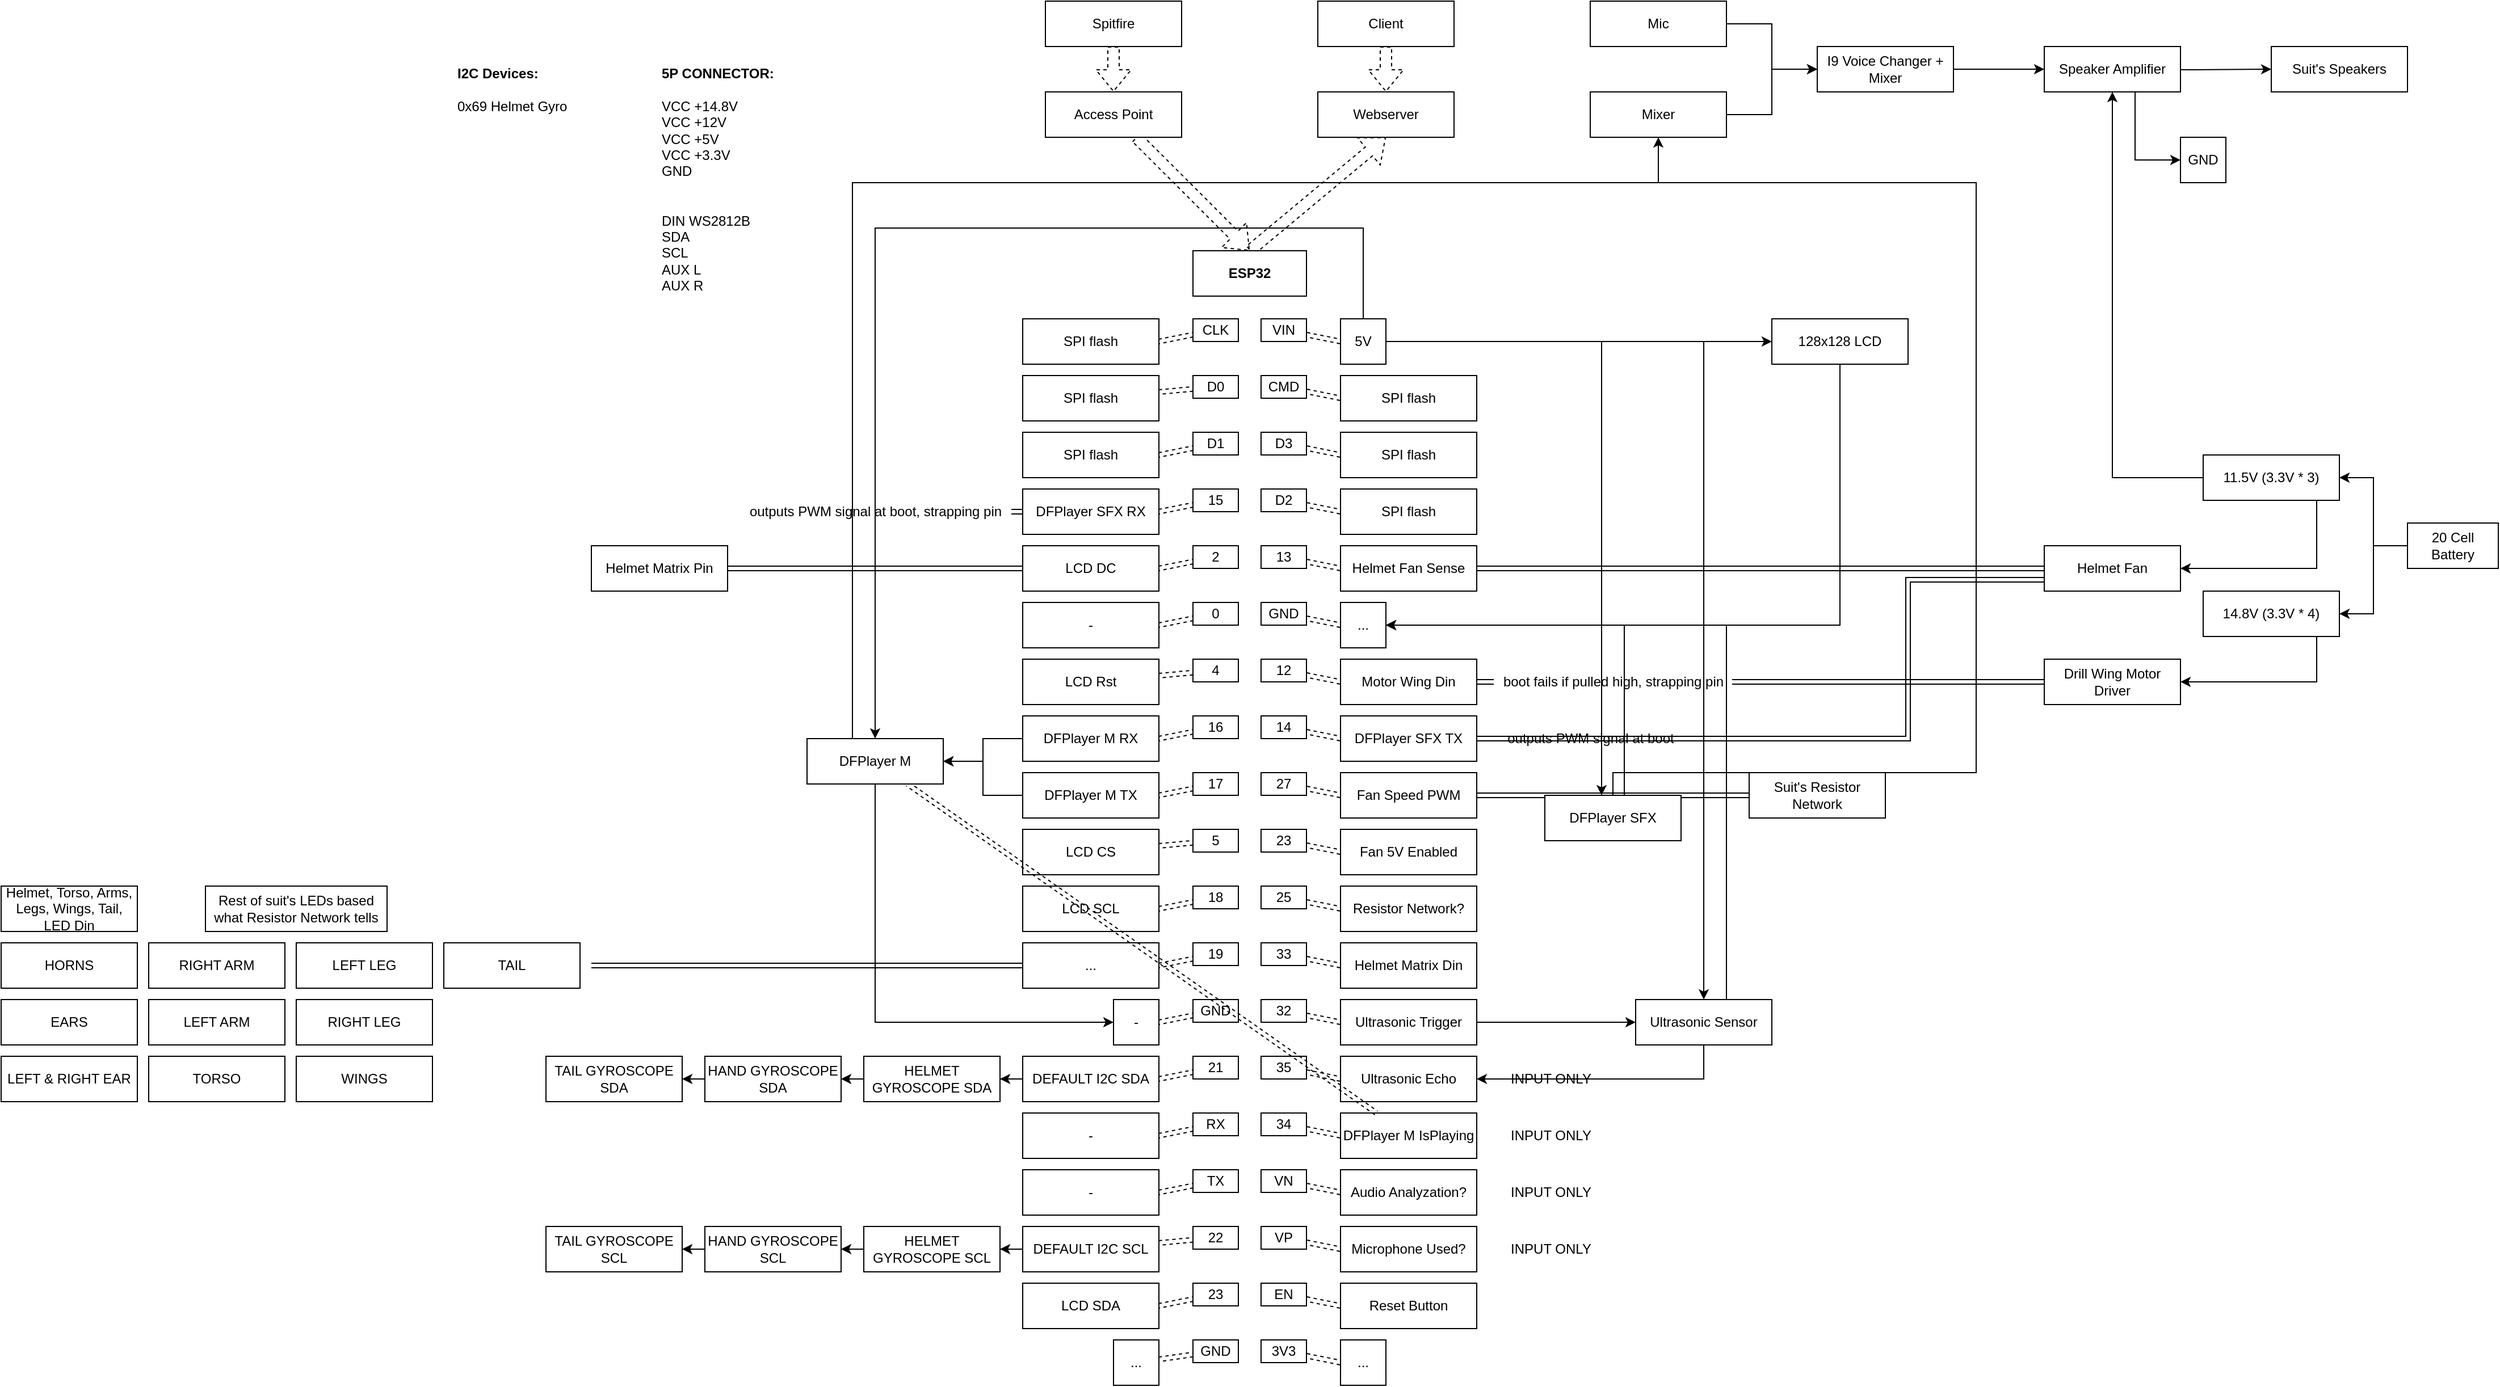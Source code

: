<mxfile version="16.0.2" type="device"><diagram id="xG5b9hgn51HWN0RD7CP0" name="Schematic"><mxGraphModel dx="1221" dy="776" grid="1" gridSize="10" guides="1" tooltips="1" connect="1" arrows="1" fold="1" page="1" pageScale="1" pageWidth="1100" pageHeight="850" math="0" shadow="0"><root><mxCell id="0"/><mxCell id="1" parent="0"/><mxCell id="mR4XCQ-m7aY48DyKNwyh-4" style="edgeStyle=orthogonalEdgeStyle;rounded=0;orthogonalLoop=1;jettySize=auto;html=1;entryX=1;entryY=0.5;entryDx=0;entryDy=0;" parent="1" source="SXENgwIJlV3gbhvqH76S-3" target="gPmrn4O5xF7TQwPcK7_Q-65" edge="1"><mxGeometry relative="1" as="geometry"><Array as="points"><mxPoint x="1620" y="630"/></Array></mxGeometry></mxCell><mxCell id="SXENgwIJlV3gbhvqH76S-3" value="128x128 LCD" style="rounded=0;whiteSpace=wrap;html=1;" parent="1" vertex="1"><mxGeometry x="1560" y="360" width="120" height="40" as="geometry"/></mxCell><mxCell id="s-KEDP9emDmCXc2u9mx8-63" style="edgeStyle=orthogonalEdgeStyle;rounded=0;orthogonalLoop=1;jettySize=auto;html=1;entryX=1;entryY=0.5;entryDx=0;entryDy=0;endArrow=classic;endFill=1;" parent="1" source="SXENgwIJlV3gbhvqH76S-5" target="gPmrn4O5xF7TQwPcK7_Q-65" edge="1"><mxGeometry relative="1" as="geometry"><Array as="points"><mxPoint x="1520" y="630"/></Array></mxGeometry></mxCell><mxCell id="s-KEDP9emDmCXc2u9mx8-71" style="edgeStyle=orthogonalEdgeStyle;rounded=0;orthogonalLoop=1;jettySize=auto;html=1;entryX=1;entryY=0.5;entryDx=0;entryDy=0;endArrow=classic;endFill=1;" parent="1" source="SXENgwIJlV3gbhvqH76S-5" target="gPmrn4O5xF7TQwPcK7_Q-74" edge="1"><mxGeometry relative="1" as="geometry"><Array as="points"><mxPoint x="1500" y="1030"/></Array></mxGeometry></mxCell><mxCell id="SXENgwIJlV3gbhvqH76S-5" value="Ultrasonic Sensor&lt;br&gt;" style="rounded=0;whiteSpace=wrap;html=1;" parent="1" vertex="1"><mxGeometry x="1440" y="960" width="120" height="40" as="geometry"/></mxCell><mxCell id="SXENgwIJlV3gbhvqH76S-9" value="Helmet Matrix Pin" style="rounded=0;whiteSpace=wrap;html=1;" parent="1" vertex="1"><mxGeometry x="520" y="560" width="120" height="40" as="geometry"/></mxCell><mxCell id="SXENgwIJlV3gbhvqH76S-10" value="Suit's Resistor Network" style="rounded=0;whiteSpace=wrap;html=1;" parent="1" vertex="1"><mxGeometry x="1540" y="760" width="120" height="40" as="geometry"/></mxCell><mxCell id="SXENgwIJlV3gbhvqH76S-11" value="Rest of suit's LEDs based what Resistor Network tells" style="rounded=0;whiteSpace=wrap;html=1;" parent="1" vertex="1"><mxGeometry x="180" y="860" width="160" height="40" as="geometry"/></mxCell><mxCell id="SXENgwIJlV3gbhvqH76S-21" value="Webserver" style="rounded=0;whiteSpace=wrap;html=1;" parent="1" vertex="1"><mxGeometry x="1160" y="160" width="120" height="40" as="geometry"/></mxCell><mxCell id="SXENgwIJlV3gbhvqH76S-24" value="Suit's Speakers" style="rounded=0;whiteSpace=wrap;html=1;" parent="1" vertex="1"><mxGeometry x="2000" y="120" width="120" height="40" as="geometry"/></mxCell><mxCell id="SXENgwIJlV3gbhvqH76S-30" value="Helmet Fan" style="rounded=0;whiteSpace=wrap;html=1;" parent="1" vertex="1"><mxGeometry x="1800" y="560" width="120" height="40" as="geometry"/></mxCell><mxCell id="SXENgwIJlV3gbhvqH76S-31" value="Drill Wing Motor&lt;br&gt;Driver" style="rounded=0;whiteSpace=wrap;html=1;" parent="1" vertex="1"><mxGeometry x="1800" y="660" width="120" height="40" as="geometry"/></mxCell><mxCell id="s-KEDP9emDmCXc2u9mx8-62" style="edgeStyle=none;shape=link;rounded=0;orthogonalLoop=1;jettySize=auto;html=1;entryX=1;entryY=0.5;entryDx=0;entryDy=0;dashed=1;endArrow=classic;endFill=1;" parent="1" source="gPmrn4O5xF7TQwPcK7_Q-1" target="gPmrn4O5xF7TQwPcK7_Q-45" edge="1"><mxGeometry relative="1" as="geometry"/></mxCell><mxCell id="gPmrn4O5xF7TQwPcK7_Q-1" value="CLK" style="rounded=0;whiteSpace=wrap;html=1;" parent="1" vertex="1"><mxGeometry x="1050" y="360" width="40" height="20" as="geometry"/></mxCell><mxCell id="s-KEDP9emDmCXc2u9mx8-61" style="edgeStyle=none;shape=link;rounded=0;orthogonalLoop=1;jettySize=auto;html=1;dashed=1;endArrow=classic;endFill=1;" parent="1" source="gPmrn4O5xF7TQwPcK7_Q-2" target="gPmrn4O5xF7TQwPcK7_Q-44" edge="1"><mxGeometry relative="1" as="geometry"/></mxCell><mxCell id="gPmrn4O5xF7TQwPcK7_Q-2" value="D0" style="rounded=0;whiteSpace=wrap;html=1;" parent="1" vertex="1"><mxGeometry x="1050" y="410" width="40" height="20" as="geometry"/></mxCell><mxCell id="s-KEDP9emDmCXc2u9mx8-59" style="edgeStyle=none;shape=link;rounded=0;orthogonalLoop=1;jettySize=auto;html=1;entryX=1;entryY=0.5;entryDx=0;entryDy=0;dashed=1;endArrow=classic;endFill=1;" parent="1" source="gPmrn4O5xF7TQwPcK7_Q-3" target="gPmrn4O5xF7TQwPcK7_Q-41" edge="1"><mxGeometry relative="1" as="geometry"/></mxCell><mxCell id="gPmrn4O5xF7TQwPcK7_Q-3" value="15" style="rounded=0;whiteSpace=wrap;html=1;" parent="1" vertex="1"><mxGeometry x="1050" y="510" width="40" height="20" as="geometry"/></mxCell><mxCell id="s-KEDP9emDmCXc2u9mx8-60" style="edgeStyle=none;shape=link;rounded=0;orthogonalLoop=1;jettySize=auto;html=1;entryX=1;entryY=0.5;entryDx=0;entryDy=0;dashed=1;endArrow=classic;endFill=1;" parent="1" source="gPmrn4O5xF7TQwPcK7_Q-4" target="gPmrn4O5xF7TQwPcK7_Q-43" edge="1"><mxGeometry relative="1" as="geometry"/></mxCell><mxCell id="gPmrn4O5xF7TQwPcK7_Q-4" value="D1" style="rounded=0;whiteSpace=wrap;html=1;" parent="1" vertex="1"><mxGeometry x="1050" y="460" width="40" height="20" as="geometry"/></mxCell><mxCell id="s-KEDP9emDmCXc2u9mx8-58" style="edgeStyle=none;shape=link;rounded=0;orthogonalLoop=1;jettySize=auto;html=1;entryX=1;entryY=0.5;entryDx=0;entryDy=0;dashed=1;endArrow=classic;endFill=1;" parent="1" source="gPmrn4O5xF7TQwPcK7_Q-5" target="gPmrn4O5xF7TQwPcK7_Q-46" edge="1"><mxGeometry relative="1" as="geometry"/></mxCell><mxCell id="gPmrn4O5xF7TQwPcK7_Q-5" value="2" style="rounded=0;whiteSpace=wrap;html=1;" parent="1" vertex="1"><mxGeometry x="1050" y="560" width="40" height="20" as="geometry"/></mxCell><mxCell id="s-KEDP9emDmCXc2u9mx8-56" style="edgeStyle=none;shape=link;rounded=0;orthogonalLoop=1;jettySize=auto;html=1;dashed=1;endArrow=classic;endFill=1;" parent="1" source="gPmrn4O5xF7TQwPcK7_Q-6" target="gPmrn4O5xF7TQwPcK7_Q-48" edge="1"><mxGeometry relative="1" as="geometry"/></mxCell><mxCell id="gPmrn4O5xF7TQwPcK7_Q-6" value="4" style="rounded=0;whiteSpace=wrap;html=1;" parent="1" vertex="1"><mxGeometry x="1050" y="660" width="40" height="20" as="geometry"/></mxCell><mxCell id="s-KEDP9emDmCXc2u9mx8-54" style="edgeStyle=none;shape=link;rounded=0;orthogonalLoop=1;jettySize=auto;html=1;entryX=1;entryY=0.5;entryDx=0;entryDy=0;dashed=1;endArrow=classic;endFill=1;" parent="1" source="gPmrn4O5xF7TQwPcK7_Q-7" target="gPmrn4O5xF7TQwPcK7_Q-52" edge="1"><mxGeometry relative="1" as="geometry"/></mxCell><mxCell id="gPmrn4O5xF7TQwPcK7_Q-7" value="17" style="rounded=0;whiteSpace=wrap;html=1;" parent="1" vertex="1"><mxGeometry x="1050" y="760" width="40" height="20" as="geometry"/></mxCell><mxCell id="s-KEDP9emDmCXc2u9mx8-55" style="edgeStyle=none;shape=link;rounded=0;orthogonalLoop=1;jettySize=auto;html=1;entryX=1;entryY=0.5;entryDx=0;entryDy=0;dashed=1;endArrow=classic;endFill=1;" parent="1" source="gPmrn4O5xF7TQwPcK7_Q-8" target="gPmrn4O5xF7TQwPcK7_Q-47" edge="1"><mxGeometry relative="1" as="geometry"/></mxCell><mxCell id="gPmrn4O5xF7TQwPcK7_Q-8" value="16" style="rounded=0;whiteSpace=wrap;html=1;" parent="1" vertex="1"><mxGeometry x="1050" y="710" width="40" height="20" as="geometry"/></mxCell><mxCell id="s-KEDP9emDmCXc2u9mx8-53" style="edgeStyle=none;shape=link;rounded=0;orthogonalLoop=1;jettySize=auto;html=1;dashed=1;endArrow=classic;endFill=1;" parent="1" source="gPmrn4O5xF7TQwPcK7_Q-9" target="gPmrn4O5xF7TQwPcK7_Q-51" edge="1"><mxGeometry relative="1" as="geometry"/></mxCell><mxCell id="gPmrn4O5xF7TQwPcK7_Q-9" value="5" style="rounded=0;whiteSpace=wrap;html=1;" parent="1" vertex="1"><mxGeometry x="1050" y="810" width="40" height="20" as="geometry"/></mxCell><mxCell id="s-KEDP9emDmCXc2u9mx8-52" style="edgeStyle=none;shape=link;rounded=0;orthogonalLoop=1;jettySize=auto;html=1;entryX=1;entryY=0.5;entryDx=0;entryDy=0;dashed=1;endArrow=classic;endFill=1;" parent="1" source="gPmrn4O5xF7TQwPcK7_Q-10" target="gPmrn4O5xF7TQwPcK7_Q-50" edge="1"><mxGeometry relative="1" as="geometry"/></mxCell><mxCell id="gPmrn4O5xF7TQwPcK7_Q-10" value="18" style="rounded=0;whiteSpace=wrap;html=1;" parent="1" vertex="1"><mxGeometry x="1050" y="860" width="40" height="20" as="geometry"/></mxCell><mxCell id="s-KEDP9emDmCXc2u9mx8-36" style="edgeStyle=none;shape=link;rounded=0;orthogonalLoop=1;jettySize=auto;html=1;entryX=1;entryY=0.5;entryDx=0;entryDy=0;dashed=1;endArrow=classic;endFill=1;" parent="1" source="gPmrn4O5xF7TQwPcK7_Q-11" target="gPmrn4O5xF7TQwPcK7_Q-54" edge="1"><mxGeometry relative="1" as="geometry"/></mxCell><mxCell id="gPmrn4O5xF7TQwPcK7_Q-11" value="GND" style="rounded=0;whiteSpace=wrap;html=1;" parent="1" vertex="1"><mxGeometry x="1050" y="960" width="40" height="20" as="geometry"/></mxCell><mxCell id="s-KEDP9emDmCXc2u9mx8-51" style="edgeStyle=none;shape=link;rounded=0;orthogonalLoop=1;jettySize=auto;html=1;entryX=1;entryY=0.5;entryDx=0;entryDy=0;dashed=1;endArrow=classic;endFill=1;" parent="1" source="gPmrn4O5xF7TQwPcK7_Q-12" target="gPmrn4O5xF7TQwPcK7_Q-55" edge="1"><mxGeometry relative="1" as="geometry"/></mxCell><mxCell id="gPmrn4O5xF7TQwPcK7_Q-12" value="19" style="rounded=0;whiteSpace=wrap;html=1;" parent="1" vertex="1"><mxGeometry x="1050" y="910" width="40" height="20" as="geometry"/></mxCell><mxCell id="s-KEDP9emDmCXc2u9mx8-38" style="edgeStyle=none;shape=link;rounded=0;orthogonalLoop=1;jettySize=auto;html=1;entryX=1;entryY=0.5;entryDx=0;entryDy=0;dashed=1;endArrow=classic;endFill=1;" parent="1" source="gPmrn4O5xF7TQwPcK7_Q-13" target="gPmrn4O5xF7TQwPcK7_Q-53" edge="1"><mxGeometry relative="1" as="geometry"/></mxCell><mxCell id="gPmrn4O5xF7TQwPcK7_Q-13" value="21" style="rounded=0;whiteSpace=wrap;html=1;" parent="1" vertex="1"><mxGeometry x="1050" y="1010" width="40" height="20" as="geometry"/></mxCell><mxCell id="s-KEDP9emDmCXc2u9mx8-39" style="edgeStyle=none;shape=link;rounded=0;orthogonalLoop=1;jettySize=auto;html=1;entryX=1;entryY=0.5;entryDx=0;entryDy=0;dashed=1;endArrow=classic;endFill=1;" parent="1" source="gPmrn4O5xF7TQwPcK7_Q-14" target="gPmrn4O5xF7TQwPcK7_Q-58" edge="1"><mxGeometry relative="1" as="geometry"/></mxCell><mxCell id="gPmrn4O5xF7TQwPcK7_Q-14" value="RX" style="rounded=0;whiteSpace=wrap;html=1;" parent="1" vertex="1"><mxGeometry x="1050" y="1060" width="40" height="20" as="geometry"/></mxCell><mxCell id="s-KEDP9emDmCXc2u9mx8-41" style="edgeStyle=none;shape=link;rounded=0;orthogonalLoop=1;jettySize=auto;html=1;dashed=1;endArrow=classic;endFill=1;" parent="1" source="gPmrn4O5xF7TQwPcK7_Q-15" target="gPmrn4O5xF7TQwPcK7_Q-56" edge="1"><mxGeometry relative="1" as="geometry"/></mxCell><mxCell id="gPmrn4O5xF7TQwPcK7_Q-15" value="22" style="rounded=0;whiteSpace=wrap;html=1;" parent="1" vertex="1"><mxGeometry x="1050" y="1160" width="40" height="20" as="geometry"/></mxCell><mxCell id="s-KEDP9emDmCXc2u9mx8-40" style="edgeStyle=none;shape=link;rounded=0;orthogonalLoop=1;jettySize=auto;html=1;entryX=1;entryY=0.5;entryDx=0;entryDy=0;dashed=1;endArrow=classic;endFill=1;" parent="1" source="gPmrn4O5xF7TQwPcK7_Q-16" target="gPmrn4O5xF7TQwPcK7_Q-57" edge="1"><mxGeometry relative="1" as="geometry"/></mxCell><mxCell id="gPmrn4O5xF7TQwPcK7_Q-16" value="TX" style="rounded=0;whiteSpace=wrap;html=1;" parent="1" vertex="1"><mxGeometry x="1050" y="1110" width="40" height="20" as="geometry"/></mxCell><mxCell id="s-KEDP9emDmCXc2u9mx8-43" style="edgeStyle=none;shape=link;rounded=0;orthogonalLoop=1;jettySize=auto;html=1;dashed=1;endArrow=classic;endFill=1;" parent="1" source="gPmrn4O5xF7TQwPcK7_Q-17" target="gPmrn4O5xF7TQwPcK7_Q-60" edge="1"><mxGeometry relative="1" as="geometry"/></mxCell><mxCell id="gPmrn4O5xF7TQwPcK7_Q-17" value="GND" style="rounded=0;whiteSpace=wrap;html=1;" parent="1" vertex="1"><mxGeometry x="1050" y="1260" width="40" height="20" as="geometry"/></mxCell><mxCell id="s-KEDP9emDmCXc2u9mx8-42" style="edgeStyle=none;shape=link;rounded=0;orthogonalLoop=1;jettySize=auto;html=1;entryX=1;entryY=0.5;entryDx=0;entryDy=0;dashed=1;endArrow=classic;endFill=1;" parent="1" source="gPmrn4O5xF7TQwPcK7_Q-18" target="gPmrn4O5xF7TQwPcK7_Q-61" edge="1"><mxGeometry relative="1" as="geometry"/></mxCell><mxCell id="gPmrn4O5xF7TQwPcK7_Q-18" value="23" style="rounded=0;whiteSpace=wrap;html=1;" parent="1" vertex="1"><mxGeometry x="1050" y="1210" width="40" height="20" as="geometry"/></mxCell><mxCell id="s-KEDP9emDmCXc2u9mx8-23" style="edgeStyle=none;shape=link;rounded=0;orthogonalLoop=1;jettySize=auto;html=1;entryX=0;entryY=0.5;entryDx=0;entryDy=0;dashed=1;endArrow=classic;endFill=1;" parent="1" source="gPmrn4O5xF7TQwPcK7_Q-19" target="gPmrn4O5xF7TQwPcK7_Q-64" edge="1"><mxGeometry relative="1" as="geometry"/></mxCell><mxCell id="gPmrn4O5xF7TQwPcK7_Q-19" value="VIN" style="rounded=0;whiteSpace=wrap;html=1;" parent="1" vertex="1"><mxGeometry x="1110" y="360" width="40" height="20" as="geometry"/></mxCell><mxCell id="s-KEDP9emDmCXc2u9mx8-21" style="edgeStyle=none;shape=link;rounded=0;orthogonalLoop=1;jettySize=auto;html=1;entryX=0;entryY=0.5;entryDx=0;entryDy=0;dashed=1;endArrow=classic;endFill=1;" parent="1" source="gPmrn4O5xF7TQwPcK7_Q-20" target="gPmrn4O5xF7TQwPcK7_Q-63" edge="1"><mxGeometry relative="1" as="geometry"/></mxCell><mxCell id="gPmrn4O5xF7TQwPcK7_Q-20" value="CMD" style="rounded=0;whiteSpace=wrap;html=1;" parent="1" vertex="1"><mxGeometry x="1110" y="410" width="40" height="20" as="geometry"/></mxCell><mxCell id="s-KEDP9emDmCXc2u9mx8-25" style="edgeStyle=none;shape=link;rounded=0;orthogonalLoop=1;jettySize=auto;html=1;entryX=0;entryY=0.5;entryDx=0;entryDy=0;dashed=1;endArrow=classic;endFill=1;" parent="1" source="gPmrn4O5xF7TQwPcK7_Q-21" target="gPmrn4O5xF7TQwPcK7_Q-67" edge="1"><mxGeometry relative="1" as="geometry"/></mxCell><mxCell id="gPmrn4O5xF7TQwPcK7_Q-21" value="D2" style="rounded=0;whiteSpace=wrap;html=1;" parent="1" vertex="1"><mxGeometry x="1110" y="510" width="40" height="20" as="geometry"/></mxCell><mxCell id="s-KEDP9emDmCXc2u9mx8-22" style="edgeStyle=none;shape=link;rounded=0;orthogonalLoop=1;jettySize=auto;html=1;entryX=0;entryY=0.5;entryDx=0;entryDy=0;dashed=1;endArrow=classic;endFill=1;" parent="1" source="gPmrn4O5xF7TQwPcK7_Q-22" target="gPmrn4O5xF7TQwPcK7_Q-62" edge="1"><mxGeometry relative="1" as="geometry"/></mxCell><mxCell id="gPmrn4O5xF7TQwPcK7_Q-22" value="D3" style="rounded=0;whiteSpace=wrap;html=1;" parent="1" vertex="1"><mxGeometry x="1110" y="460" width="40" height="20" as="geometry"/></mxCell><mxCell id="s-KEDP9emDmCXc2u9mx8-26" style="edgeStyle=none;shape=link;rounded=0;orthogonalLoop=1;jettySize=auto;html=1;entryX=0;entryY=0.5;entryDx=0;entryDy=0;dashed=1;endArrow=classic;endFill=1;" parent="1" source="gPmrn4O5xF7TQwPcK7_Q-23" target="gPmrn4O5xF7TQwPcK7_Q-66" edge="1"><mxGeometry relative="1" as="geometry"/></mxCell><mxCell id="gPmrn4O5xF7TQwPcK7_Q-23" value="13" style="rounded=0;whiteSpace=wrap;html=1;" parent="1" vertex="1"><mxGeometry x="1110" y="560" width="40" height="20" as="geometry"/></mxCell><mxCell id="s-KEDP9emDmCXc2u9mx8-27" style="edgeStyle=none;shape=link;rounded=0;orthogonalLoop=1;jettySize=auto;html=1;entryX=0;entryY=0.5;entryDx=0;entryDy=0;dashed=1;endArrow=classic;endFill=1;" parent="1" source="gPmrn4O5xF7TQwPcK7_Q-24" target="gPmrn4O5xF7TQwPcK7_Q-65" edge="1"><mxGeometry relative="1" as="geometry"/></mxCell><mxCell id="gPmrn4O5xF7TQwPcK7_Q-24" value="GND" style="rounded=0;whiteSpace=wrap;html=1;" parent="1" vertex="1"><mxGeometry x="1110" y="610" width="40" height="20" as="geometry"/></mxCell><mxCell id="s-KEDP9emDmCXc2u9mx8-29" style="edgeStyle=none;shape=link;rounded=0;orthogonalLoop=1;jettySize=auto;html=1;entryX=0;entryY=0.5;entryDx=0;entryDy=0;dashed=1;endArrow=classic;endFill=1;" parent="1" source="gPmrn4O5xF7TQwPcK7_Q-25" target="gPmrn4O5xF7TQwPcK7_Q-69" edge="1"><mxGeometry relative="1" as="geometry"/></mxCell><mxCell id="gPmrn4O5xF7TQwPcK7_Q-25" value="14" style="rounded=0;whiteSpace=wrap;html=1;" parent="1" vertex="1"><mxGeometry x="1110" y="710" width="40" height="20" as="geometry"/></mxCell><mxCell id="s-KEDP9emDmCXc2u9mx8-28" style="edgeStyle=none;shape=link;rounded=0;orthogonalLoop=1;jettySize=auto;html=1;entryX=0;entryY=0.5;entryDx=0;entryDy=0;dashed=1;endArrow=classic;endFill=1;" parent="1" source="gPmrn4O5xF7TQwPcK7_Q-26" target="gPmrn4O5xF7TQwPcK7_Q-71" edge="1"><mxGeometry relative="1" as="geometry"/></mxCell><mxCell id="gPmrn4O5xF7TQwPcK7_Q-26" value="12" style="rounded=0;whiteSpace=wrap;html=1;" parent="1" vertex="1"><mxGeometry x="1110" y="660" width="40" height="20" as="geometry"/></mxCell><mxCell id="s-KEDP9emDmCXc2u9mx8-31" style="edgeStyle=none;shape=link;rounded=0;orthogonalLoop=1;jettySize=auto;html=1;entryX=0;entryY=0.5;entryDx=0;entryDy=0;dashed=1;endArrow=classic;endFill=1;" parent="1" source="gPmrn4O5xF7TQwPcK7_Q-27" target="gPmrn4O5xF7TQwPcK7_Q-68" edge="1"><mxGeometry relative="1" as="geometry"/></mxCell><mxCell id="gPmrn4O5xF7TQwPcK7_Q-27" value="27" style="rounded=0;whiteSpace=wrap;html=1;" parent="1" vertex="1"><mxGeometry x="1110" y="760" width="40" height="20" as="geometry"/></mxCell><mxCell id="s-KEDP9emDmCXc2u9mx8-32" style="edgeStyle=none;shape=link;rounded=0;orthogonalLoop=1;jettySize=auto;html=1;entryX=0;entryY=0.5;entryDx=0;entryDy=0;dashed=1;endArrow=classic;endFill=1;" parent="1" source="gPmrn4O5xF7TQwPcK7_Q-28" target="gPmrn4O5xF7TQwPcK7_Q-73" edge="1"><mxGeometry relative="1" as="geometry"/></mxCell><mxCell id="gPmrn4O5xF7TQwPcK7_Q-28" value="23" style="rounded=0;whiteSpace=wrap;html=1;" parent="1" vertex="1"><mxGeometry x="1110" y="810" width="40" height="20" as="geometry"/></mxCell><mxCell id="s-KEDP9emDmCXc2u9mx8-34" style="edgeStyle=none;shape=link;rounded=0;orthogonalLoop=1;jettySize=auto;html=1;entryX=0;entryY=0.5;entryDx=0;entryDy=0;dashed=1;endArrow=classic;endFill=1;" parent="1" source="gPmrn4O5xF7TQwPcK7_Q-29" target="gPmrn4O5xF7TQwPcK7_Q-70" edge="1"><mxGeometry relative="1" as="geometry"/></mxCell><mxCell id="gPmrn4O5xF7TQwPcK7_Q-29" value="33" style="rounded=0;whiteSpace=wrap;html=1;" parent="1" vertex="1"><mxGeometry x="1110" y="910" width="40" height="20" as="geometry"/></mxCell><mxCell id="s-KEDP9emDmCXc2u9mx8-33" style="edgeStyle=none;shape=link;rounded=0;orthogonalLoop=1;jettySize=auto;html=1;entryX=0;entryY=0.5;entryDx=0;entryDy=0;dashed=1;endArrow=classic;endFill=1;" parent="1" source="gPmrn4O5xF7TQwPcK7_Q-30" target="gPmrn4O5xF7TQwPcK7_Q-72" edge="1"><mxGeometry relative="1" as="geometry"/></mxCell><mxCell id="gPmrn4O5xF7TQwPcK7_Q-30" value="25" style="rounded=0;whiteSpace=wrap;html=1;" parent="1" vertex="1"><mxGeometry x="1110" y="860" width="40" height="20" as="geometry"/></mxCell><mxCell id="s-KEDP9emDmCXc2u9mx8-35" style="edgeStyle=none;shape=link;rounded=0;orthogonalLoop=1;jettySize=auto;html=1;entryX=0;entryY=0.5;entryDx=0;entryDy=0;dashed=1;endArrow=classic;endFill=1;" parent="1" source="gPmrn4O5xF7TQwPcK7_Q-31" target="gPmrn4O5xF7TQwPcK7_Q-75" edge="1"><mxGeometry relative="1" as="geometry"/></mxCell><mxCell id="gPmrn4O5xF7TQwPcK7_Q-31" value="32" style="rounded=0;whiteSpace=wrap;html=1;" parent="1" vertex="1"><mxGeometry x="1110" y="960" width="40" height="20" as="geometry"/></mxCell><mxCell id="s-KEDP9emDmCXc2u9mx8-50" style="edgeStyle=none;shape=link;rounded=0;orthogonalLoop=1;jettySize=auto;html=1;entryX=0;entryY=0.5;entryDx=0;entryDy=0;dashed=1;endArrow=classic;endFill=1;" parent="1" source="gPmrn4O5xF7TQwPcK7_Q-32" target="gPmrn4O5xF7TQwPcK7_Q-74" edge="1"><mxGeometry relative="1" as="geometry"/></mxCell><mxCell id="gPmrn4O5xF7TQwPcK7_Q-32" value="35" style="rounded=0;whiteSpace=wrap;html=1;" parent="1" vertex="1"><mxGeometry x="1110" y="1010" width="40" height="20" as="geometry"/></mxCell><mxCell id="s-KEDP9emDmCXc2u9mx8-47" style="edgeStyle=none;shape=link;rounded=0;orthogonalLoop=1;jettySize=auto;html=1;entryX=0;entryY=0.5;entryDx=0;entryDy=0;dashed=1;endArrow=classic;endFill=1;" parent="1" source="gPmrn4O5xF7TQwPcK7_Q-33" target="gPmrn4O5xF7TQwPcK7_Q-79" edge="1"><mxGeometry relative="1" as="geometry"/></mxCell><mxCell id="gPmrn4O5xF7TQwPcK7_Q-33" value="VP" style="rounded=0;whiteSpace=wrap;html=1;" parent="1" vertex="1"><mxGeometry x="1110" y="1160" width="40" height="20" as="geometry"/></mxCell><mxCell id="s-KEDP9emDmCXc2u9mx8-48" style="edgeStyle=none;shape=link;rounded=0;orthogonalLoop=1;jettySize=auto;html=1;entryX=0;entryY=0.5;entryDx=0;entryDy=0;dashed=1;endArrow=classic;endFill=1;" parent="1" source="gPmrn4O5xF7TQwPcK7_Q-34" target="gPmrn4O5xF7TQwPcK7_Q-76" edge="1"><mxGeometry relative="1" as="geometry"/></mxCell><mxCell id="gPmrn4O5xF7TQwPcK7_Q-34" value="VN" style="rounded=0;whiteSpace=wrap;html=1;" parent="1" vertex="1"><mxGeometry x="1110" y="1110" width="40" height="20" as="geometry"/></mxCell><mxCell id="s-KEDP9emDmCXc2u9mx8-44" style="edgeStyle=none;shape=link;rounded=0;orthogonalLoop=1;jettySize=auto;html=1;entryX=0;entryY=0.5;entryDx=0;entryDy=0;dashed=1;endArrow=classic;endFill=1;" parent="1" source="gPmrn4O5xF7TQwPcK7_Q-35" target="gPmrn4O5xF7TQwPcK7_Q-80" edge="1"><mxGeometry relative="1" as="geometry"/></mxCell><mxCell id="gPmrn4O5xF7TQwPcK7_Q-35" value="3V3" style="rounded=0;whiteSpace=wrap;html=1;" parent="1" vertex="1"><mxGeometry x="1110" y="1260" width="40" height="20" as="geometry"/></mxCell><mxCell id="s-KEDP9emDmCXc2u9mx8-46" style="edgeStyle=none;shape=link;rounded=0;orthogonalLoop=1;jettySize=auto;html=1;entryX=0;entryY=0.5;entryDx=0;entryDy=0;dashed=1;endArrow=classic;endFill=1;" parent="1" source="gPmrn4O5xF7TQwPcK7_Q-36" target="gPmrn4O5xF7TQwPcK7_Q-78" edge="1"><mxGeometry relative="1" as="geometry"/></mxCell><mxCell id="gPmrn4O5xF7TQwPcK7_Q-36" value="EN" style="rounded=0;whiteSpace=wrap;html=1;" parent="1" vertex="1"><mxGeometry x="1110" y="1210" width="40" height="20" as="geometry"/></mxCell><mxCell id="s-KEDP9emDmCXc2u9mx8-49" style="edgeStyle=none;shape=link;rounded=0;orthogonalLoop=1;jettySize=auto;html=1;dashed=1;endArrow=classic;endFill=1;" parent="1" source="gPmrn4O5xF7TQwPcK7_Q-37" edge="1"><mxGeometry relative="1" as="geometry"><mxPoint x="1180" y="1080" as="targetPoint"/></mxGeometry></mxCell><mxCell id="gPmrn4O5xF7TQwPcK7_Q-37" value="34" style="rounded=0;whiteSpace=wrap;html=1;" parent="1" vertex="1"><mxGeometry x="1110" y="1060" width="40" height="20" as="geometry"/></mxCell><mxCell id="s-KEDP9emDmCXc2u9mx8-57" style="edgeStyle=none;shape=link;rounded=0;orthogonalLoop=1;jettySize=auto;html=1;entryX=1;entryY=0.5;entryDx=0;entryDy=0;dashed=1;endArrow=classic;endFill=1;" parent="1" source="gPmrn4O5xF7TQwPcK7_Q-38" target="gPmrn4O5xF7TQwPcK7_Q-49" edge="1"><mxGeometry relative="1" as="geometry"/></mxCell><mxCell id="gPmrn4O5xF7TQwPcK7_Q-38" value="0" style="rounded=0;whiteSpace=wrap;html=1;" parent="1" vertex="1"><mxGeometry x="1050" y="610" width="40" height="20" as="geometry"/></mxCell><mxCell id="s-KEDP9emDmCXc2u9mx8-66" style="rounded=0;orthogonalLoop=1;jettySize=auto;html=1;entryX=0.5;entryY=1;entryDx=0;entryDy=0;endArrow=classic;endFill=1;shape=flexArrow;dashed=1;exitX=0.5;exitY=0;exitDx=0;exitDy=0;" parent="1" source="gPmrn4O5xF7TQwPcK7_Q-40" target="SXENgwIJlV3gbhvqH76S-21" edge="1"><mxGeometry relative="1" as="geometry"/></mxCell><mxCell id="gPmrn4O5xF7TQwPcK7_Q-40" value="ESP32" style="rounded=0;whiteSpace=wrap;html=1;fontStyle=1" parent="1" vertex="1"><mxGeometry x="1050" y="300" width="100" height="40" as="geometry"/></mxCell><mxCell id="gPmrn4O5xF7TQwPcK7_Q-41" value="DFPlayer SFX RX" style="rounded=0;whiteSpace=wrap;html=1;" parent="1" vertex="1"><mxGeometry x="900" y="510" width="120" height="40" as="geometry"/></mxCell><mxCell id="gPmrn4O5xF7TQwPcK7_Q-43" value="SPI flash" style="rounded=0;whiteSpace=wrap;html=1;" parent="1" vertex="1"><mxGeometry x="900" y="460" width="120" height="40" as="geometry"/></mxCell><mxCell id="gPmrn4O5xF7TQwPcK7_Q-44" value="SPI flash" style="rounded=0;whiteSpace=wrap;html=1;" parent="1" vertex="1"><mxGeometry x="900" y="410" width="120" height="40" as="geometry"/></mxCell><mxCell id="gPmrn4O5xF7TQwPcK7_Q-45" value="SPI flash" style="rounded=0;whiteSpace=wrap;html=1;" parent="1" vertex="1"><mxGeometry x="900" y="360" width="120" height="40" as="geometry"/></mxCell><mxCell id="s-KEDP9emDmCXc2u9mx8-79" style="edgeStyle=orthogonalEdgeStyle;shape=link;rounded=0;orthogonalLoop=1;jettySize=auto;html=1;endArrow=classic;endFill=1;" parent="1" source="gPmrn4O5xF7TQwPcK7_Q-46" target="SXENgwIJlV3gbhvqH76S-9" edge="1"><mxGeometry relative="1" as="geometry"/></mxCell><mxCell id="gPmrn4O5xF7TQwPcK7_Q-46" value="LCD DC" style="rounded=0;whiteSpace=wrap;html=1;" parent="1" vertex="1"><mxGeometry x="900" y="560" width="120" height="40" as="geometry"/></mxCell><mxCell id="s-KEDP9emDmCXc2u9mx8-3" style="edgeStyle=orthogonalEdgeStyle;rounded=0;orthogonalLoop=1;jettySize=auto;html=1;entryX=1;entryY=0.5;entryDx=0;entryDy=0;" parent="1" source="gPmrn4O5xF7TQwPcK7_Q-47" target="s-KEDP9emDmCXc2u9mx8-2" edge="1"><mxGeometry relative="1" as="geometry"/></mxCell><mxCell id="gPmrn4O5xF7TQwPcK7_Q-47" value="DFPlayer M RX" style="rounded=0;whiteSpace=wrap;html=1;" parent="1" vertex="1"><mxGeometry x="900" y="710" width="120" height="40" as="geometry"/></mxCell><mxCell id="gPmrn4O5xF7TQwPcK7_Q-48" value="LCD Rst" style="rounded=0;whiteSpace=wrap;html=1;" parent="1" vertex="1"><mxGeometry x="900" y="660" width="120" height="40" as="geometry"/></mxCell><mxCell id="gPmrn4O5xF7TQwPcK7_Q-49" value="-" style="rounded=0;whiteSpace=wrap;html=1;" parent="1" vertex="1"><mxGeometry x="900" y="610" width="120" height="40" as="geometry"/></mxCell><mxCell id="gPmrn4O5xF7TQwPcK7_Q-50" value="LCD SCL" style="rounded=0;whiteSpace=wrap;html=1;" parent="1" vertex="1"><mxGeometry x="900" y="860" width="120" height="40" as="geometry"/></mxCell><mxCell id="gPmrn4O5xF7TQwPcK7_Q-51" value="LCD CS" style="rounded=0;whiteSpace=wrap;html=1;" parent="1" vertex="1"><mxGeometry x="900" y="810" width="120" height="40" as="geometry"/></mxCell><mxCell id="s-KEDP9emDmCXc2u9mx8-4" style="edgeStyle=orthogonalEdgeStyle;rounded=0;orthogonalLoop=1;jettySize=auto;html=1;entryX=1;entryY=0.5;entryDx=0;entryDy=0;" parent="1" source="gPmrn4O5xF7TQwPcK7_Q-52" target="s-KEDP9emDmCXc2u9mx8-2" edge="1"><mxGeometry relative="1" as="geometry"/></mxCell><mxCell id="gPmrn4O5xF7TQwPcK7_Q-52" value="DFPlayer M TX" style="rounded=0;whiteSpace=wrap;html=1;" parent="1" vertex="1"><mxGeometry x="900" y="760" width="120" height="40" as="geometry"/></mxCell><mxCell id="lG1OF8_UUsBSpeJO_qCO-9" value="" style="edgeStyle=orthogonalEdgeStyle;rounded=0;orthogonalLoop=1;jettySize=auto;html=1;" parent="1" source="gPmrn4O5xF7TQwPcK7_Q-53" target="lG1OF8_UUsBSpeJO_qCO-3" edge="1"><mxGeometry relative="1" as="geometry"/></mxCell><mxCell id="gPmrn4O5xF7TQwPcK7_Q-53" value="DEFAULT I2C SDA" style="rounded=0;whiteSpace=wrap;html=1;" parent="1" vertex="1"><mxGeometry x="900" y="1010" width="120" height="40" as="geometry"/></mxCell><mxCell id="gPmrn4O5xF7TQwPcK7_Q-54" value="-" style="rounded=0;whiteSpace=wrap;html=1;" parent="1" vertex="1"><mxGeometry x="980" y="960" width="40" height="40" as="geometry"/></mxCell><mxCell id="s-KEDP9emDmCXc2u9mx8-73" style="edgeStyle=orthogonalEdgeStyle;shape=link;rounded=0;orthogonalLoop=1;jettySize=auto;html=1;entryX=0;entryY=0.5;entryDx=0;entryDy=0;endArrow=classic;endFill=1;startArrow=none;" parent="1" source="gPmrn4O5xF7TQwPcK7_Q-68" target="SXENgwIJlV3gbhvqH76S-10" edge="1"><mxGeometry relative="1" as="geometry"/></mxCell><mxCell id="gPmrn4O5xF7TQwPcK7_Q-55" value="..." style="rounded=0;whiteSpace=wrap;html=1;" parent="1" vertex="1"><mxGeometry x="900" y="910" width="120" height="40" as="geometry"/></mxCell><mxCell id="lG1OF8_UUsBSpeJO_qCO-5" value="" style="edgeStyle=orthogonalEdgeStyle;rounded=0;orthogonalLoop=1;jettySize=auto;html=1;" parent="1" source="gPmrn4O5xF7TQwPcK7_Q-56" target="lG1OF8_UUsBSpeJO_qCO-2" edge="1"><mxGeometry relative="1" as="geometry"/></mxCell><mxCell id="gPmrn4O5xF7TQwPcK7_Q-56" value="DEFAULT I2C SCL" style="rounded=0;whiteSpace=wrap;html=1;" parent="1" vertex="1"><mxGeometry x="900" y="1160" width="120" height="40" as="geometry"/></mxCell><mxCell id="gPmrn4O5xF7TQwPcK7_Q-57" value="-" style="rounded=0;whiteSpace=wrap;html=1;" parent="1" vertex="1"><mxGeometry x="900" y="1110" width="120" height="40" as="geometry"/></mxCell><mxCell id="gPmrn4O5xF7TQwPcK7_Q-58" value="-" style="rounded=0;whiteSpace=wrap;html=1;" parent="1" vertex="1"><mxGeometry x="900" y="1060" width="120" height="40" as="geometry"/></mxCell><mxCell id="gPmrn4O5xF7TQwPcK7_Q-60" value="..." style="rounded=0;whiteSpace=wrap;html=1;" parent="1" vertex="1"><mxGeometry x="980" y="1260" width="40" height="40" as="geometry"/></mxCell><mxCell id="gPmrn4O5xF7TQwPcK7_Q-61" value="LCD SDA" style="rounded=0;whiteSpace=wrap;html=1;" parent="1" vertex="1"><mxGeometry x="900" y="1210" width="120" height="40" as="geometry"/></mxCell><mxCell id="gPmrn4O5xF7TQwPcK7_Q-62" value="SPI flash" style="rounded=0;whiteSpace=wrap;html=1;" parent="1" vertex="1"><mxGeometry x="1180" y="460" width="120" height="40" as="geometry"/></mxCell><mxCell id="gPmrn4O5xF7TQwPcK7_Q-63" value="SPI flash" style="rounded=0;whiteSpace=wrap;html=1;" parent="1" vertex="1"><mxGeometry x="1180" y="410" width="120" height="40" as="geometry"/></mxCell><mxCell id="mR4XCQ-m7aY48DyKNwyh-3" style="edgeStyle=orthogonalEdgeStyle;rounded=0;orthogonalLoop=1;jettySize=auto;html=1;entryX=0;entryY=0.5;entryDx=0;entryDy=0;" parent="1" source="gPmrn4O5xF7TQwPcK7_Q-64" target="SXENgwIJlV3gbhvqH76S-3" edge="1"><mxGeometry relative="1" as="geometry"/></mxCell><mxCell id="s-KEDP9emDmCXc2u9mx8-1" style="edgeStyle=orthogonalEdgeStyle;rounded=0;orthogonalLoop=1;jettySize=auto;html=1;entryX=0.5;entryY=0;entryDx=0;entryDy=0;" parent="1" source="gPmrn4O5xF7TQwPcK7_Q-64" target="s-KEDP9emDmCXc2u9mx8-2" edge="1"><mxGeometry relative="1" as="geometry"><mxPoint x="780" y="680" as="targetPoint"/><Array as="points"><mxPoint x="1200" y="280"/><mxPoint x="770" y="280"/></Array></mxGeometry></mxCell><mxCell id="s-KEDP9emDmCXc2u9mx8-7" style="edgeStyle=orthogonalEdgeStyle;rounded=0;orthogonalLoop=1;jettySize=auto;html=1;" parent="1" source="gPmrn4O5xF7TQwPcK7_Q-64" target="s-KEDP9emDmCXc2u9mx8-6" edge="1"><mxGeometry relative="1" as="geometry"><Array as="points"><mxPoint x="1410" y="380"/></Array></mxGeometry></mxCell><mxCell id="s-KEDP9emDmCXc2u9mx8-16" style="edgeStyle=orthogonalEdgeStyle;rounded=0;orthogonalLoop=1;jettySize=auto;html=1;endArrow=classic;endFill=1;" parent="1" source="gPmrn4O5xF7TQwPcK7_Q-64" target="SXENgwIJlV3gbhvqH76S-5" edge="1"><mxGeometry relative="1" as="geometry"/></mxCell><mxCell id="gPmrn4O5xF7TQwPcK7_Q-64" value="5V" style="rounded=0;whiteSpace=wrap;html=1;" parent="1" vertex="1"><mxGeometry x="1180" y="360" width="40" height="40" as="geometry"/></mxCell><mxCell id="gPmrn4O5xF7TQwPcK7_Q-65" value="..." style="rounded=0;whiteSpace=wrap;html=1;" parent="1" vertex="1"><mxGeometry x="1180" y="610" width="40" height="40" as="geometry"/></mxCell><mxCell id="s-KEDP9emDmCXc2u9mx8-17" style="edgeStyle=orthogonalEdgeStyle;rounded=0;orthogonalLoop=1;jettySize=auto;html=1;endArrow=classic;endFill=1;shape=link;entryX=0;entryY=0.5;entryDx=0;entryDy=0;" parent="1" source="gPmrn4O5xF7TQwPcK7_Q-66" target="SXENgwIJlV3gbhvqH76S-30" edge="1"><mxGeometry relative="1" as="geometry"/></mxCell><mxCell id="gPmrn4O5xF7TQwPcK7_Q-66" value="Helmet Fan Sense" style="rounded=0;whiteSpace=wrap;html=1;" parent="1" vertex="1"><mxGeometry x="1180" y="560" width="120" height="40" as="geometry"/></mxCell><mxCell id="gPmrn4O5xF7TQwPcK7_Q-67" value="SPI flash" style="rounded=0;whiteSpace=wrap;html=1;" parent="1" vertex="1"><mxGeometry x="1180" y="510" width="120" height="40" as="geometry"/></mxCell><mxCell id="gPmrn4O5xF7TQwPcK7_Q-68" value="Fan Speed PWM" style="rounded=0;whiteSpace=wrap;html=1;" parent="1" vertex="1"><mxGeometry x="1180" y="760" width="120" height="40" as="geometry"/></mxCell><mxCell id="qJ25k2ylvgXsuwqlAfbn-1" style="edgeStyle=orthogonalEdgeStyle;rounded=0;orthogonalLoop=1;jettySize=auto;html=1;shape=link;" parent="1" source="gPmrn4O5xF7TQwPcK7_Q-69" edge="1"><mxGeometry relative="1" as="geometry"><Array as="points"><mxPoint x="1680" y="730"/><mxPoint x="1680" y="590"/><mxPoint x="1800" y="590"/></Array><mxPoint x="1800" y="590" as="targetPoint"/></mxGeometry></mxCell><mxCell id="gPmrn4O5xF7TQwPcK7_Q-69" value="DFPlayer SFX TX" style="rounded=0;whiteSpace=wrap;html=1;" parent="1" vertex="1"><mxGeometry x="1180" y="710" width="120" height="40" as="geometry"/></mxCell><mxCell id="gPmrn4O5xF7TQwPcK7_Q-70" value="Helmet Matrix Din" style="rounded=0;whiteSpace=wrap;html=1;" parent="1" vertex="1"><mxGeometry x="1180" y="910" width="120" height="40" as="geometry"/></mxCell><mxCell id="s-KEDP9emDmCXc2u9mx8-19" style="edgeStyle=orthogonalEdgeStyle;shape=link;rounded=0;orthogonalLoop=1;jettySize=auto;html=1;entryX=0;entryY=0.5;entryDx=0;entryDy=0;endArrow=classic;endFill=1;startArrow=none;" parent="1" source="s-KEDP9emDmCXc2u9mx8-81" target="SXENgwIJlV3gbhvqH76S-31" edge="1"><mxGeometry relative="1" as="geometry"/></mxCell><mxCell id="gPmrn4O5xF7TQwPcK7_Q-71" value="Motor Wing Din" style="rounded=0;whiteSpace=wrap;html=1;" parent="1" vertex="1"><mxGeometry x="1180" y="660" width="120" height="40" as="geometry"/></mxCell><mxCell id="MoIlP1HoriThlqBTdl_2-2" style="edgeStyle=none;rounded=0;orthogonalLoop=1;jettySize=auto;html=1;shape=link;exitX=0;exitY=0.5;exitDx=0;exitDy=0;" parent="1" source="gPmrn4O5xF7TQwPcK7_Q-55" edge="1"><mxGeometry relative="1" as="geometry"><mxPoint x="520" y="930" as="targetPoint"/></mxGeometry></mxCell><mxCell id="gPmrn4O5xF7TQwPcK7_Q-72" value="Resistor Network?" style="rounded=0;whiteSpace=wrap;html=1;" parent="1" vertex="1"><mxGeometry x="1180" y="860" width="120" height="40" as="geometry"/></mxCell><mxCell id="gPmrn4O5xF7TQwPcK7_Q-73" value="Fan 5V Enabled" style="rounded=0;whiteSpace=wrap;html=1;" parent="1" vertex="1"><mxGeometry x="1180" y="810" width="120" height="40" as="geometry"/></mxCell><mxCell id="gPmrn4O5xF7TQwPcK7_Q-74" value="Ultrasonic Echo" style="rounded=0;whiteSpace=wrap;html=1;" parent="1" vertex="1"><mxGeometry x="1180" y="1010" width="120" height="40" as="geometry"/></mxCell><mxCell id="s-KEDP9emDmCXc2u9mx8-14" style="edgeStyle=orthogonalEdgeStyle;rounded=0;orthogonalLoop=1;jettySize=auto;html=1;entryX=0;entryY=0.5;entryDx=0;entryDy=0;endArrow=classic;endFill=1;" parent="1" source="gPmrn4O5xF7TQwPcK7_Q-75" target="SXENgwIJlV3gbhvqH76S-5" edge="1"><mxGeometry relative="1" as="geometry"/></mxCell><mxCell id="gPmrn4O5xF7TQwPcK7_Q-75" value="Ultrasonic Trigger" style="rounded=0;whiteSpace=wrap;html=1;" parent="1" vertex="1"><mxGeometry x="1180" y="960" width="120" height="40" as="geometry"/></mxCell><mxCell id="gPmrn4O5xF7TQwPcK7_Q-76" value="Audio Analyzation?" style="rounded=0;whiteSpace=wrap;html=1;" parent="1" vertex="1"><mxGeometry x="1180" y="1110" width="120" height="40" as="geometry"/></mxCell><mxCell id="gPmrn4O5xF7TQwPcK7_Q-78" value="Reset Button" style="rounded=0;whiteSpace=wrap;html=1;" parent="1" vertex="1"><mxGeometry x="1180" y="1210" width="120" height="40" as="geometry"/></mxCell><mxCell id="gPmrn4O5xF7TQwPcK7_Q-79" value="Microphone Used?" style="rounded=0;whiteSpace=wrap;html=1;" parent="1" vertex="1"><mxGeometry x="1180" y="1160" width="120" height="40" as="geometry"/></mxCell><mxCell id="gPmrn4O5xF7TQwPcK7_Q-80" value="..." style="rounded=0;whiteSpace=wrap;html=1;" parent="1" vertex="1"><mxGeometry x="1180" y="1260" width="40" height="40" as="geometry"/></mxCell><mxCell id="gPmrn4O5xF7TQwPcK7_Q-85" style="edgeStyle=orthogonalEdgeStyle;rounded=0;orthogonalLoop=1;jettySize=auto;html=1;" parent="1" source="gPmrn4O5xF7TQwPcK7_Q-82" target="gPmrn4O5xF7TQwPcK7_Q-83" edge="1"><mxGeometry relative="1" as="geometry"/></mxCell><mxCell id="gPmrn4O5xF7TQwPcK7_Q-82" value="Mic" style="rounded=0;whiteSpace=wrap;html=1;" parent="1" vertex="1"><mxGeometry x="1400" y="80" width="120" height="40" as="geometry"/></mxCell><mxCell id="s-KEDP9emDmCXc2u9mx8-91" style="edgeStyle=orthogonalEdgeStyle;rounded=0;orthogonalLoop=1;jettySize=auto;html=1;entryX=0;entryY=0.5;entryDx=0;entryDy=0;endArrow=classic;endFill=1;" parent="1" source="gPmrn4O5xF7TQwPcK7_Q-83" target="s-KEDP9emDmCXc2u9mx8-87" edge="1"><mxGeometry relative="1" as="geometry"/></mxCell><mxCell id="gPmrn4O5xF7TQwPcK7_Q-83" value="I9 Voice Changer + Mixer" style="rounded=0;whiteSpace=wrap;html=1;" parent="1" vertex="1"><mxGeometry x="1600" y="120" width="120" height="40" as="geometry"/></mxCell><mxCell id="gPmrn4O5xF7TQwPcK7_Q-88" style="edgeStyle=orthogonalEdgeStyle;rounded=0;orthogonalLoop=1;jettySize=auto;html=1;entryX=0;entryY=0.5;entryDx=0;entryDy=0;" parent="1" source="gPmrn4O5xF7TQwPcK7_Q-87" target="gPmrn4O5xF7TQwPcK7_Q-83" edge="1"><mxGeometry relative="1" as="geometry"/></mxCell><mxCell id="s-KEDP9emDmCXc2u9mx8-12" style="edgeStyle=orthogonalEdgeStyle;rounded=0;orthogonalLoop=1;jettySize=auto;html=1;endArrow=none;endFill=0;" parent="1" source="gPmrn4O5xF7TQwPcK7_Q-87" edge="1"><mxGeometry relative="1" as="geometry"><mxPoint x="1740" y="280" as="targetPoint"/><Array as="points"><mxPoint x="1460" y="240"/><mxPoint x="1740" y="240"/></Array></mxGeometry></mxCell><mxCell id="gPmrn4O5xF7TQwPcK7_Q-87" value="Mixer" style="rounded=0;whiteSpace=wrap;html=1;" parent="1" vertex="1"><mxGeometry x="1400" y="160" width="120" height="40" as="geometry"/></mxCell><mxCell id="gPmrn4O5xF7TQwPcK7_Q-97" value="TORSO" style="rounded=0;whiteSpace=wrap;html=1;" parent="1" vertex="1"><mxGeometry x="130" y="1010" width="120" height="40" as="geometry"/></mxCell><mxCell id="gPmrn4O5xF7TQwPcK7_Q-98" value="LEFT ARM" style="rounded=0;whiteSpace=wrap;html=1;" parent="1" vertex="1"><mxGeometry x="130" y="960" width="120" height="40" as="geometry"/></mxCell><mxCell id="gPmrn4O5xF7TQwPcK7_Q-99" value="RIGHT ARM" style="rounded=0;whiteSpace=wrap;html=1;" parent="1" vertex="1"><mxGeometry x="130" y="910" width="120" height="40" as="geometry"/></mxCell><mxCell id="gPmrn4O5xF7TQwPcK7_Q-100" value="WINGS" style="rounded=0;whiteSpace=wrap;html=1;" parent="1" vertex="1"><mxGeometry x="260" y="1010" width="120" height="40" as="geometry"/></mxCell><mxCell id="gPmrn4O5xF7TQwPcK7_Q-101" value="LEFT LEG" style="rounded=0;whiteSpace=wrap;html=1;" parent="1" vertex="1"><mxGeometry x="260" y="910" width="120" height="40" as="geometry"/></mxCell><mxCell id="gPmrn4O5xF7TQwPcK7_Q-102" value="RIGHT LEG" style="rounded=0;whiteSpace=wrap;html=1;" parent="1" vertex="1"><mxGeometry x="260" y="960" width="120" height="40" as="geometry"/></mxCell><mxCell id="gPmrn4O5xF7TQwPcK7_Q-104" value="TAIL" style="rounded=0;whiteSpace=wrap;html=1;" parent="1" vertex="1"><mxGeometry x="390" y="910" width="120" height="40" as="geometry"/></mxCell><mxCell id="gPmrn4O5xF7TQwPcK7_Q-105" value="&lt;span&gt;DFPlayer M IsPlaying&lt;/span&gt;" style="rounded=0;whiteSpace=wrap;html=1;" parent="1" vertex="1"><mxGeometry x="1180" y="1060" width="120" height="40" as="geometry"/></mxCell><mxCell id="gPmrn4O5xF7TQwPcK7_Q-106" value="LEFT &amp;amp; RIGHT EAR" style="rounded=0;whiteSpace=wrap;html=1;" parent="1" vertex="1"><mxGeometry y="1010" width="120" height="40" as="geometry"/></mxCell><mxCell id="gPmrn4O5xF7TQwPcK7_Q-107" value="EARS" style="rounded=0;whiteSpace=wrap;html=1;" parent="1" vertex="1"><mxGeometry y="960" width="120" height="40" as="geometry"/></mxCell><mxCell id="gPmrn4O5xF7TQwPcK7_Q-108" value="HORNS" style="rounded=0;whiteSpace=wrap;html=1;" parent="1" vertex="1"><mxGeometry y="910" width="120" height="40" as="geometry"/></mxCell><mxCell id="s-KEDP9emDmCXc2u9mx8-5" style="edgeStyle=orthogonalEdgeStyle;rounded=0;orthogonalLoop=1;jettySize=auto;html=1;entryX=0;entryY=0.5;entryDx=0;entryDy=0;" parent="1" source="s-KEDP9emDmCXc2u9mx8-2" target="gPmrn4O5xF7TQwPcK7_Q-54" edge="1"><mxGeometry relative="1" as="geometry"><Array as="points"><mxPoint x="770" y="980"/></Array></mxGeometry></mxCell><mxCell id="s-KEDP9emDmCXc2u9mx8-13" style="edgeStyle=orthogonalEdgeStyle;rounded=0;orthogonalLoop=1;jettySize=auto;html=1;entryX=0.5;entryY=1;entryDx=0;entryDy=0;startArrow=none;" parent="1" target="gPmrn4O5xF7TQwPcK7_Q-87" edge="1"><mxGeometry relative="1" as="geometry"><mxPoint x="660" y="260" as="targetPoint"/><mxPoint x="750" y="740" as="sourcePoint"/><Array as="points"><mxPoint x="750" y="730"/><mxPoint x="750" y="240"/><mxPoint x="1260" y="240"/></Array></mxGeometry></mxCell><mxCell id="s-KEDP9emDmCXc2u9mx8-20" style="rounded=0;orthogonalLoop=1;jettySize=auto;html=1;endArrow=classic;endFill=1;shape=link;dashed=1;" parent="1" source="s-KEDP9emDmCXc2u9mx8-2" target="gPmrn4O5xF7TQwPcK7_Q-105" edge="1"><mxGeometry relative="1" as="geometry"><mxPoint x="1180" y="1080" as="targetPoint"/></mxGeometry></mxCell><mxCell id="s-KEDP9emDmCXc2u9mx8-2" value="DFPlayer M" style="rounded=0;whiteSpace=wrap;html=1;" parent="1" vertex="1"><mxGeometry x="710" y="730" width="120" height="40" as="geometry"/></mxCell><mxCell id="s-KEDP9emDmCXc2u9mx8-10" style="rounded=0;orthogonalLoop=1;jettySize=auto;html=1;entryX=1;entryY=0.5;entryDx=0;entryDy=0;edgeStyle=orthogonalEdgeStyle;" parent="1" source="s-KEDP9emDmCXc2u9mx8-6" target="gPmrn4O5xF7TQwPcK7_Q-65" edge="1"><mxGeometry relative="1" as="geometry"><Array as="points"><mxPoint x="1430" y="630"/></Array></mxGeometry></mxCell><mxCell id="s-KEDP9emDmCXc2u9mx8-11" style="edgeStyle=orthogonalEdgeStyle;rounded=0;orthogonalLoop=1;jettySize=auto;html=1;endArrow=none;endFill=0;" parent="1" source="s-KEDP9emDmCXc2u9mx8-6" edge="1"><mxGeometry relative="1" as="geometry"><mxPoint x="1740" y="270" as="targetPoint"/><Array as="points"><mxPoint x="1740" y="760"/><mxPoint x="1740" y="270"/></Array></mxGeometry></mxCell><mxCell id="s-KEDP9emDmCXc2u9mx8-6" value="DFPlayer SFX" style="rounded=0;whiteSpace=wrap;html=1;" parent="1" vertex="1"><mxGeometry x="1360" y="780" width="120" height="40" as="geometry"/></mxCell><mxCell id="s-KEDP9emDmCXc2u9mx8-67" value="INPUT ONLY" style="text;html=1;align=center;verticalAlign=middle;resizable=0;points=[];autosize=1;strokeColor=none;fillColor=none;" parent="1" vertex="1"><mxGeometry x="1320" y="1170" width="90" height="20" as="geometry"/></mxCell><mxCell id="s-KEDP9emDmCXc2u9mx8-68" value="INPUT ONLY" style="text;html=1;align=center;verticalAlign=middle;resizable=0;points=[];autosize=1;strokeColor=none;fillColor=none;" parent="1" vertex="1"><mxGeometry x="1320" y="1120" width="90" height="20" as="geometry"/></mxCell><mxCell id="s-KEDP9emDmCXc2u9mx8-69" value="INPUT ONLY" style="text;html=1;align=center;verticalAlign=middle;resizable=0;points=[];autosize=1;strokeColor=none;fillColor=none;" parent="1" vertex="1"><mxGeometry x="1320" y="1070" width="90" height="20" as="geometry"/></mxCell><mxCell id="s-KEDP9emDmCXc2u9mx8-70" value="INPUT ONLY" style="text;html=1;align=center;verticalAlign=middle;resizable=0;points=[];autosize=1;strokeColor=none;fillColor=none;" parent="1" vertex="1"><mxGeometry x="1320" y="1020" width="90" height="20" as="geometry"/></mxCell><mxCell id="s-KEDP9emDmCXc2u9mx8-80" value="outputs PWM signal at boot" style="text;html=1;align=center;verticalAlign=middle;resizable=0;points=[];autosize=1;strokeColor=none;fillColor=none;" parent="1" vertex="1"><mxGeometry x="1320" y="720" width="160" height="20" as="geometry"/></mxCell><mxCell id="s-KEDP9emDmCXc2u9mx8-81" value="boot fails if pulled high, strapping pin" style="text;html=1;align=center;verticalAlign=middle;resizable=0;points=[];autosize=1;strokeColor=none;fillColor=none;" parent="1" vertex="1"><mxGeometry x="1315" y="670" width="210" height="20" as="geometry"/></mxCell><mxCell id="s-KEDP9emDmCXc2u9mx8-82" value="" style="edgeStyle=orthogonalEdgeStyle;shape=link;rounded=0;orthogonalLoop=1;jettySize=auto;html=1;entryX=0;entryY=0.5;entryDx=0;entryDy=0;endArrow=none;endFill=1;" parent="1" target="s-KEDP9emDmCXc2u9mx8-81" edge="1"><mxGeometry relative="1" as="geometry"><mxPoint x="1300" y="680" as="sourcePoint"/><mxPoint x="1820" y="680" as="targetPoint"/></mxGeometry></mxCell><mxCell id="s-KEDP9emDmCXc2u9mx8-84" style="edgeStyle=orthogonalEdgeStyle;rounded=0;orthogonalLoop=1;jettySize=auto;html=1;entryX=1;entryY=0.5;entryDx=0;entryDy=0;endArrow=classic;endFill=1;" parent="1" source="s-KEDP9emDmCXc2u9mx8-83" target="SXENgwIJlV3gbhvqH76S-30" edge="1"><mxGeometry relative="1" as="geometry"><Array as="points"><mxPoint x="2040" y="580"/></Array></mxGeometry></mxCell><mxCell id="s-KEDP9emDmCXc2u9mx8-88" style="edgeStyle=orthogonalEdgeStyle;rounded=0;orthogonalLoop=1;jettySize=auto;html=1;entryX=0.5;entryY=1;entryDx=0;entryDy=0;endArrow=classic;endFill=1;" parent="1" source="s-KEDP9emDmCXc2u9mx8-83" target="s-KEDP9emDmCXc2u9mx8-87" edge="1"><mxGeometry relative="1" as="geometry"><mxPoint x="1800" y="160" as="targetPoint"/></mxGeometry></mxCell><mxCell id="s-KEDP9emDmCXc2u9mx8-83" value="11.5V (3.3V * 3)" style="whiteSpace=wrap;html=1;" parent="1" vertex="1"><mxGeometry x="1940" y="480" width="120" height="40" as="geometry"/></mxCell><mxCell id="s-KEDP9emDmCXc2u9mx8-86" style="edgeStyle=orthogonalEdgeStyle;rounded=0;orthogonalLoop=1;jettySize=auto;html=1;entryX=1;entryY=0.5;entryDx=0;entryDy=0;endArrow=classic;endFill=1;" parent="1" source="s-KEDP9emDmCXc2u9mx8-85" target="SXENgwIJlV3gbhvqH76S-31" edge="1"><mxGeometry relative="1" as="geometry"><Array as="points"><mxPoint x="2040" y="680"/></Array></mxGeometry></mxCell><mxCell id="s-KEDP9emDmCXc2u9mx8-85" value="14.8V (3.3V * 4)" style="whiteSpace=wrap;html=1;" parent="1" vertex="1"><mxGeometry x="1940" y="600" width="120" height="40" as="geometry"/></mxCell><mxCell id="s-KEDP9emDmCXc2u9mx8-90" style="edgeStyle=orthogonalEdgeStyle;rounded=0;orthogonalLoop=1;jettySize=auto;html=1;entryX=0;entryY=0.5;entryDx=0;entryDy=0;endArrow=classic;endFill=1;" parent="1" target="SXENgwIJlV3gbhvqH76S-24" edge="1"><mxGeometry relative="1" as="geometry"><mxPoint x="1860" y="140" as="sourcePoint"/></mxGeometry></mxCell><mxCell id="s-KEDP9emDmCXc2u9mx8-98" style="edgeStyle=orthogonalEdgeStyle;rounded=0;orthogonalLoop=1;jettySize=auto;html=1;entryX=0;entryY=0.5;entryDx=0;entryDy=0;endArrow=classic;endFill=1;" parent="1" source="s-KEDP9emDmCXc2u9mx8-87" target="s-KEDP9emDmCXc2u9mx8-97" edge="1"><mxGeometry relative="1" as="geometry"><Array as="points"><mxPoint x="1880" y="220"/></Array></mxGeometry></mxCell><mxCell id="s-KEDP9emDmCXc2u9mx8-87" value="Speaker Amplifier" style="whiteSpace=wrap;html=1;" parent="1" vertex="1"><mxGeometry x="1800" y="120" width="120" height="40" as="geometry"/></mxCell><mxCell id="s-KEDP9emDmCXc2u9mx8-93" style="edgeStyle=orthogonalEdgeStyle;rounded=0;orthogonalLoop=1;jettySize=auto;html=1;entryX=1;entryY=0.5;entryDx=0;entryDy=0;endArrow=classic;endFill=1;" parent="1" source="s-KEDP9emDmCXc2u9mx8-92" target="s-KEDP9emDmCXc2u9mx8-83" edge="1"><mxGeometry relative="1" as="geometry"/></mxCell><mxCell id="s-KEDP9emDmCXc2u9mx8-94" style="edgeStyle=orthogonalEdgeStyle;rounded=0;orthogonalLoop=1;jettySize=auto;html=1;entryX=1;entryY=0.5;entryDx=0;entryDy=0;endArrow=classic;endFill=1;" parent="1" source="s-KEDP9emDmCXc2u9mx8-92" target="s-KEDP9emDmCXc2u9mx8-85" edge="1"><mxGeometry relative="1" as="geometry"/></mxCell><mxCell id="s-KEDP9emDmCXc2u9mx8-92" value="20 Cell Battery" style="whiteSpace=wrap;html=1;" parent="1" vertex="1"><mxGeometry x="2120" y="540" width="80" height="40" as="geometry"/></mxCell><mxCell id="s-KEDP9emDmCXc2u9mx8-75" value="outputs PWM signal at boot, strapping pin" style="text;html=1;align=center;verticalAlign=middle;resizable=0;points=[];autosize=1;strokeColor=none;fillColor=none;" parent="1" vertex="1"><mxGeometry x="650" y="520" width="240" height="20" as="geometry"/></mxCell><mxCell id="s-KEDP9emDmCXc2u9mx8-96" value="" style="edgeStyle=orthogonalEdgeStyle;shape=link;rounded=0;orthogonalLoop=1;jettySize=auto;html=1;entryX=1;entryY=0.5;entryDx=0;entryDy=0;endArrow=none;endFill=1;exitX=0;exitY=0.5;exitDx=0;exitDy=0;" parent="1" source="gPmrn4O5xF7TQwPcK7_Q-41" target="s-KEDP9emDmCXc2u9mx8-75" edge="1"><mxGeometry relative="1" as="geometry"><mxPoint x="900" y="530" as="sourcePoint"/><mxPoint x="700" y="530" as="targetPoint"/></mxGeometry></mxCell><mxCell id="s-KEDP9emDmCXc2u9mx8-97" value="GND" style="whiteSpace=wrap;html=1;" parent="1" vertex="1"><mxGeometry x="1920" y="200" width="40" height="40" as="geometry"/></mxCell><mxCell id="lG1OF8_UUsBSpeJO_qCO-1" value="Helmet, Torso, Arms, Legs, Wings, Tail, LED Din" style="rounded=0;whiteSpace=wrap;html=1;" parent="1" vertex="1"><mxGeometry y="860" width="120" height="40" as="geometry"/></mxCell><mxCell id="lG1OF8_UUsBSpeJO_qCO-15" style="edgeStyle=orthogonalEdgeStyle;rounded=0;orthogonalLoop=1;jettySize=auto;html=1;" parent="1" source="lG1OF8_UUsBSpeJO_qCO-2" target="lG1OF8_UUsBSpeJO_qCO-14" edge="1"><mxGeometry relative="1" as="geometry"/></mxCell><mxCell id="lG1OF8_UUsBSpeJO_qCO-2" value="HELMET GYROSCOPE SCL" style="rounded=0;whiteSpace=wrap;html=1;" parent="1" vertex="1"><mxGeometry x="760" y="1160" width="120" height="40" as="geometry"/></mxCell><mxCell id="lG1OF8_UUsBSpeJO_qCO-13" style="edgeStyle=orthogonalEdgeStyle;rounded=0;orthogonalLoop=1;jettySize=auto;html=1;entryX=1;entryY=0.5;entryDx=0;entryDy=0;" parent="1" source="lG1OF8_UUsBSpeJO_qCO-3" target="lG1OF8_UUsBSpeJO_qCO-12" edge="1"><mxGeometry relative="1" as="geometry"/></mxCell><mxCell id="lG1OF8_UUsBSpeJO_qCO-3" value="HELMET GYROSCOPE SDA" style="rounded=0;whiteSpace=wrap;html=1;" parent="1" vertex="1"><mxGeometry x="760" y="1010" width="120" height="40" as="geometry"/></mxCell><mxCell id="wCWTB4QJGuYYE1fLRN_r-2" value="" style="edgeStyle=orthogonalEdgeStyle;rounded=0;orthogonalLoop=1;jettySize=auto;html=1;" edge="1" parent="1" source="lG1OF8_UUsBSpeJO_qCO-12" target="wCWTB4QJGuYYE1fLRN_r-1"><mxGeometry relative="1" as="geometry"/></mxCell><mxCell id="lG1OF8_UUsBSpeJO_qCO-12" value="HAND GYROSCOPE SDA" style="rounded=0;whiteSpace=wrap;html=1;" parent="1" vertex="1"><mxGeometry x="620" y="1010" width="120" height="40" as="geometry"/></mxCell><mxCell id="wCWTB4QJGuYYE1fLRN_r-5" value="" style="edgeStyle=orthogonalEdgeStyle;rounded=0;orthogonalLoop=1;jettySize=auto;html=1;" edge="1" parent="1" source="lG1OF8_UUsBSpeJO_qCO-14" target="wCWTB4QJGuYYE1fLRN_r-3"><mxGeometry relative="1" as="geometry"/></mxCell><mxCell id="lG1OF8_UUsBSpeJO_qCO-14" value="HAND GYROSCOPE SCL" style="rounded=0;whiteSpace=wrap;html=1;" parent="1" vertex="1"><mxGeometry x="620" y="1160" width="120" height="40" as="geometry"/></mxCell><mxCell id="lG1OF8_UUsBSpeJO_qCO-16" value="&lt;b&gt;5P CONNECTOR:&lt;/b&gt;&lt;br&gt;&lt;br&gt;VCC +14.8V&lt;br&gt;VCC +12V&lt;br&gt;VCC +5V&lt;br&gt;VCC +3.3V&lt;br&gt;GND&lt;br&gt;&lt;br&gt;&lt;br&gt;DIN WS2812B&lt;br&gt;SDA&lt;br&gt;SCL&lt;br&gt;AUX L&lt;br&gt;AUX R" style="text;whiteSpace=wrap;html=1;" parent="1" vertex="1"><mxGeometry x="580" y="130" width="110" height="210" as="geometry"/></mxCell><mxCell id="lG1OF8_UUsBSpeJO_qCO-17" value="&lt;b&gt;I2C Devices:&lt;/b&gt;&lt;br&gt;&lt;br&gt;0x69 Helmet Gyro" style="text;whiteSpace=wrap;html=1;" parent="1" vertex="1"><mxGeometry x="400" y="130" width="110" height="210" as="geometry"/></mxCell><mxCell id="MoIlP1HoriThlqBTdl_2-4" style="edgeStyle=none;shape=flexArrow;rounded=0;orthogonalLoop=1;jettySize=auto;html=1;entryX=0.5;entryY=0;entryDx=0;entryDy=0;dashed=1;" parent="1" source="MoIlP1HoriThlqBTdl_2-3" target="gPmrn4O5xF7TQwPcK7_Q-40" edge="1"><mxGeometry relative="1" as="geometry"/></mxCell><mxCell id="MoIlP1HoriThlqBTdl_2-3" value="Access Point" style="rounded=0;whiteSpace=wrap;html=1;" parent="1" vertex="1"><mxGeometry x="920" y="160" width="120" height="40" as="geometry"/></mxCell><mxCell id="MoIlP1HoriThlqBTdl_2-6" style="edgeStyle=none;shape=flexArrow;rounded=0;orthogonalLoop=1;jettySize=auto;html=1;dashed=1;" parent="1" source="MoIlP1HoriThlqBTdl_2-5" target="MoIlP1HoriThlqBTdl_2-3" edge="1"><mxGeometry relative="1" as="geometry"/></mxCell><mxCell id="MoIlP1HoriThlqBTdl_2-5" value="Spitfire" style="rounded=0;whiteSpace=wrap;html=1;" parent="1" vertex="1"><mxGeometry x="920" y="80" width="120" height="40" as="geometry"/></mxCell><mxCell id="rww3jK-2TdwZTOTkY9Zt-2" style="edgeStyle=orthogonalEdgeStyle;rounded=0;orthogonalLoop=1;jettySize=auto;html=1;entryX=0.5;entryY=0;entryDx=0;entryDy=0;shape=flexArrow;dashed=1;" parent="1" source="rww3jK-2TdwZTOTkY9Zt-1" target="SXENgwIJlV3gbhvqH76S-21" edge="1"><mxGeometry relative="1" as="geometry"/></mxCell><mxCell id="rww3jK-2TdwZTOTkY9Zt-1" value="Client" style="rounded=0;whiteSpace=wrap;html=1;" parent="1" vertex="1"><mxGeometry x="1160" y="80" width="120" height="40" as="geometry"/></mxCell><mxCell id="wCWTB4QJGuYYE1fLRN_r-1" value="TAIL GYROSCOPE SDA" style="rounded=0;whiteSpace=wrap;html=1;" vertex="1" parent="1"><mxGeometry x="480" y="1010" width="120" height="40" as="geometry"/></mxCell><mxCell id="wCWTB4QJGuYYE1fLRN_r-3" value="TAIL GYROSCOPE SCL" style="rounded=0;whiteSpace=wrap;html=1;" vertex="1" parent="1"><mxGeometry x="480" y="1160" width="120" height="40" as="geometry"/></mxCell><mxCell id="wCWTB4QJGuYYE1fLRN_r-6" style="edgeStyle=orthogonalEdgeStyle;rounded=0;orthogonalLoop=1;jettySize=auto;html=1;exitX=0.5;exitY=1;exitDx=0;exitDy=0;" edge="1" parent="1" source="gPmrn4O5xF7TQwPcK7_Q-79" target="gPmrn4O5xF7TQwPcK7_Q-79"><mxGeometry relative="1" as="geometry"/></mxCell></root></mxGraphModel></diagram></mxfile>